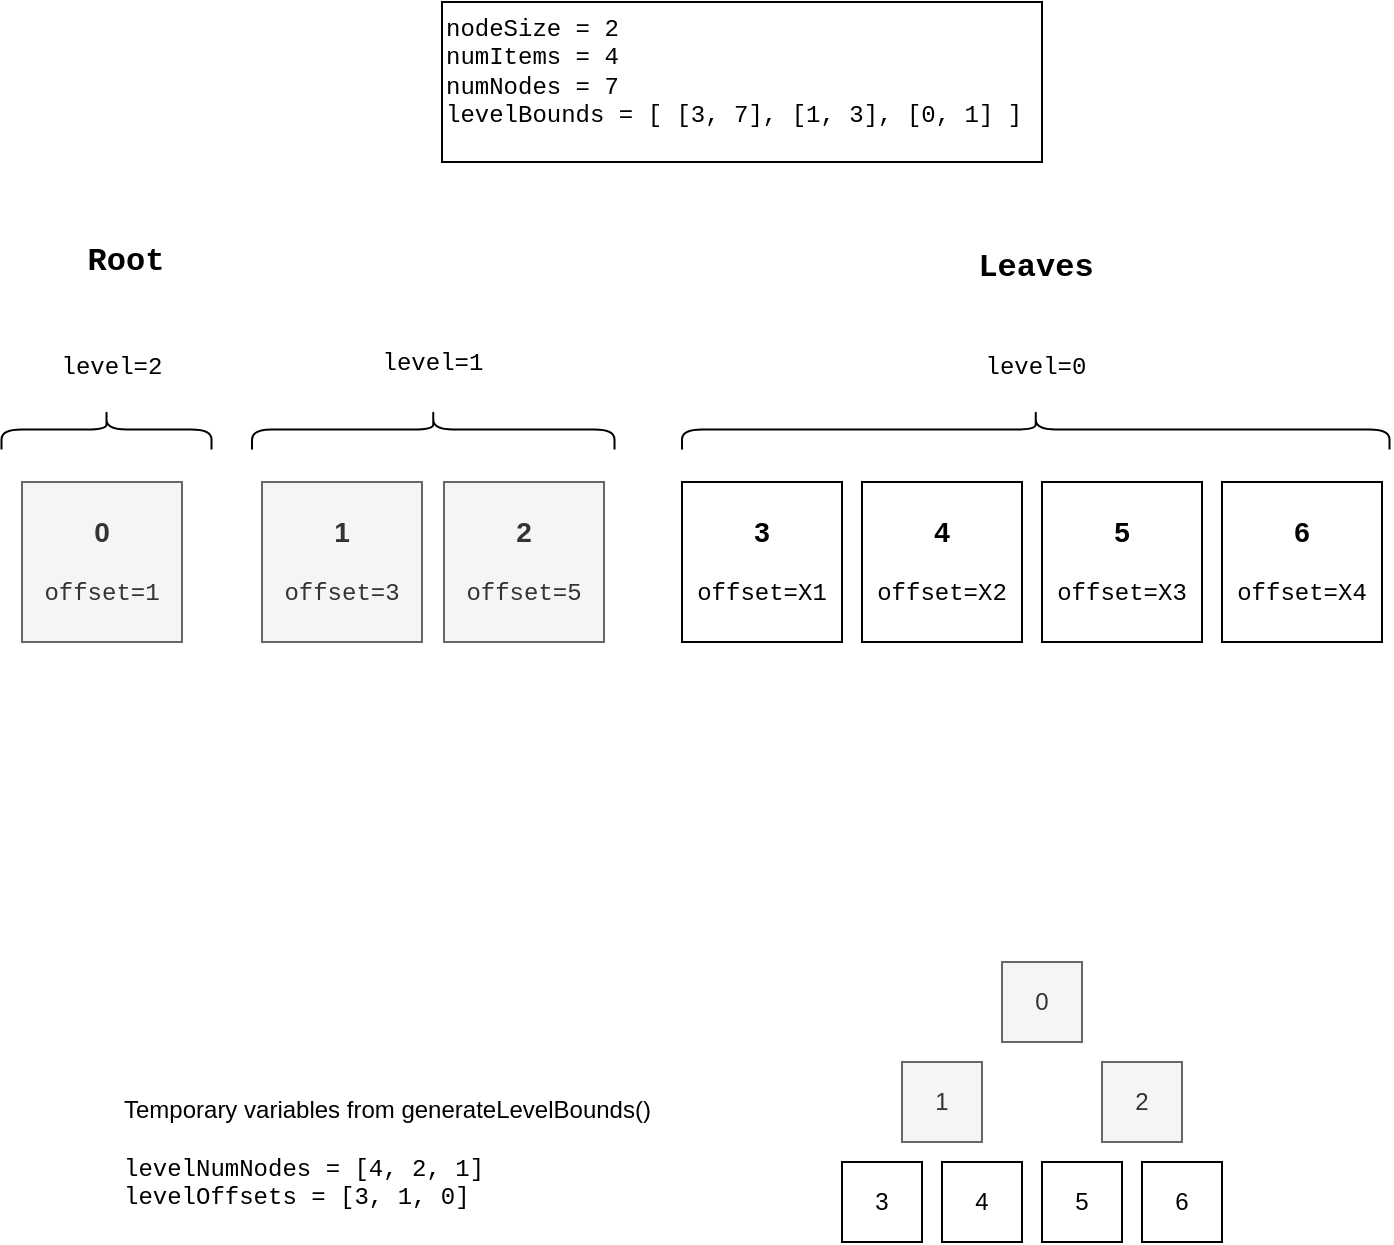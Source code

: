 <mxfile version="12.4.8" type="device"><diagram id="KXSlIUVoQC1SPsjSvmFL" name="packedrtree"><mxGraphModel dx="990" dy="1003" grid="1" gridSize="10" guides="1" tooltips="1" connect="1" arrows="1" fold="1" page="1" pageScale="1" pageWidth="1100" pageHeight="850" math="0" shadow="0"><root><mxCell id="0"/><mxCell id="1" parent="0"/><mxCell id="P1ne6IEfZqGMTc17w9YP-1" value="nodeSize = 2&lt;br&gt;numItems = 4&lt;br&gt;numNodes = 7&lt;br&gt;levelBounds = [ [3, 7], [1, 3], [0, 1] ]" style="rounded=0;whiteSpace=wrap;html=1;fontFamily=Courier New;align=left;verticalAlign=top;" vertex="1" parent="1"><mxGeometry x="480" y="80" width="300" height="80" as="geometry"/></mxCell><mxCell id="P1ne6IEfZqGMTc17w9YP-5" value="2" style="whiteSpace=wrap;html=1;aspect=fixed;fillColor=#f5f5f5;strokeColor=#666666;fontColor=#333333;" vertex="1" parent="1"><mxGeometry x="810" y="610" width="40" height="40" as="geometry"/></mxCell><mxCell id="P1ne6IEfZqGMTc17w9YP-7" value="3" style="whiteSpace=wrap;html=1;aspect=fixed;" vertex="1" parent="1"><mxGeometry x="680" y="660" width="40" height="40" as="geometry"/></mxCell><mxCell id="P1ne6IEfZqGMTc17w9YP-8" value="4" style="whiteSpace=wrap;html=1;aspect=fixed;" vertex="1" parent="1"><mxGeometry x="730" y="660" width="40" height="40" as="geometry"/></mxCell><mxCell id="P1ne6IEfZqGMTc17w9YP-9" value="5" style="whiteSpace=wrap;html=1;aspect=fixed;" vertex="1" parent="1"><mxGeometry x="780" y="660" width="40" height="40" as="geometry"/></mxCell><mxCell id="P1ne6IEfZqGMTc17w9YP-10" value="6" style="whiteSpace=wrap;html=1;aspect=fixed;" vertex="1" parent="1"><mxGeometry x="830" y="660" width="40" height="40" as="geometry"/></mxCell><mxCell id="P1ne6IEfZqGMTc17w9YP-11" value="1" style="whiteSpace=wrap;html=1;aspect=fixed;fillColor=#f5f5f5;strokeColor=#666666;fontColor=#333333;" vertex="1" parent="1"><mxGeometry x="710" y="610" width="40" height="40" as="geometry"/></mxCell><mxCell id="P1ne6IEfZqGMTc17w9YP-12" value="0" style="whiteSpace=wrap;html=1;aspect=fixed;fillColor=#f5f5f5;strokeColor=#666666;fontColor=#333333;" vertex="1" parent="1"><mxGeometry x="760" y="560" width="40" height="40" as="geometry"/></mxCell><mxCell id="P1ne6IEfZqGMTc17w9YP-18" value="&lt;b&gt;&lt;font style=&quot;font-size: 14px&quot;&gt;3&lt;/font&gt;&lt;/b&gt;&lt;br&gt;&lt;br&gt;&lt;font face=&quot;Courier New&quot;&gt;offset=X1&lt;/font&gt;" style="whiteSpace=wrap;html=1;aspect=fixed;" vertex="1" parent="1"><mxGeometry x="600" y="320" width="80" height="80" as="geometry"/></mxCell><mxCell id="P1ne6IEfZqGMTc17w9YP-22" value="&lt;font face=&quot;Helvetica&quot;&gt;Temporary variables from generateLevelBounds()&lt;/font&gt;&lt;br&gt;&lt;br&gt;levelNumNodes = [4, 2, 1]&lt;br&gt;levelOffsets = [3, 1, 0]" style="text;html=1;strokeColor=none;fillColor=none;align=left;verticalAlign=top;whiteSpace=wrap;rounded=0;fontFamily=Courier New;" vertex="1" parent="1"><mxGeometry x="318.5" y="620" width="400" height="70" as="geometry"/></mxCell><mxCell id="P1ne6IEfZqGMTc17w9YP-25" value="" style="shape=curlyBracket;whiteSpace=wrap;html=1;rounded=1;fontFamily=Courier New;align=left;rotation=90;" vertex="1" parent="1"><mxGeometry x="766.88" y="116.88" width="20" height="353.75" as="geometry"/></mxCell><mxCell id="P1ne6IEfZqGMTc17w9YP-27" value="" style="shape=curlyBracket;whiteSpace=wrap;html=1;rounded=1;fontFamily=Courier New;align=left;rotation=90;" vertex="1" parent="1"><mxGeometry x="465.63" y="203.13" width="20" height="181.25" as="geometry"/></mxCell><mxCell id="P1ne6IEfZqGMTc17w9YP-28" value="" style="shape=curlyBracket;whiteSpace=wrap;html=1;rounded=1;fontFamily=Courier New;align=left;rotation=90;" vertex="1" parent="1"><mxGeometry x="302.25" y="241.25" width="20" height="105" as="geometry"/></mxCell><mxCell id="P1ne6IEfZqGMTc17w9YP-29" value="level=2" style="text;html=1;strokeColor=none;fillColor=none;align=center;verticalAlign=middle;whiteSpace=wrap;rounded=0;fontFamily=Courier New;" vertex="1" parent="1"><mxGeometry x="280" y="252.5" width="70" height="20" as="geometry"/></mxCell><mxCell id="P1ne6IEfZqGMTc17w9YP-31" value="level=1" style="text;html=1;strokeColor=none;fillColor=none;align=center;verticalAlign=middle;whiteSpace=wrap;rounded=0;fontFamily=Courier New;" vertex="1" parent="1"><mxGeometry x="440.63" y="250" width="69.37" height="22.5" as="geometry"/></mxCell><mxCell id="P1ne6IEfZqGMTc17w9YP-32" value="level=0" style="text;html=1;strokeColor=none;fillColor=none;align=center;verticalAlign=middle;whiteSpace=wrap;rounded=0;fontFamily=Courier New;" vertex="1" parent="1"><mxGeometry x="741.88" y="252.5" width="70" height="20" as="geometry"/></mxCell><mxCell id="P1ne6IEfZqGMTc17w9YP-33" value="&lt;span style=&quot;font-size: 14px&quot;&gt;&lt;b&gt;4&lt;/b&gt;&lt;/span&gt;&lt;br&gt;&lt;br&gt;&lt;font face=&quot;Courier New&quot;&gt;offset=X2&lt;/font&gt;" style="whiteSpace=wrap;html=1;aspect=fixed;" vertex="1" parent="1"><mxGeometry x="690" y="320" width="80" height="80" as="geometry"/></mxCell><mxCell id="P1ne6IEfZqGMTc17w9YP-34" value="&lt;span style=&quot;font-size: 14px&quot;&gt;&lt;b&gt;5&lt;/b&gt;&lt;/span&gt;&lt;br&gt;&lt;br&gt;&lt;font face=&quot;Courier New&quot;&gt;offset=X3&lt;/font&gt;" style="whiteSpace=wrap;html=1;aspect=fixed;" vertex="1" parent="1"><mxGeometry x="780" y="320" width="80" height="80" as="geometry"/></mxCell><mxCell id="P1ne6IEfZqGMTc17w9YP-35" value="&lt;span style=&quot;font-size: 14px&quot;&gt;&lt;b&gt;6&lt;/b&gt;&lt;/span&gt;&lt;br&gt;&lt;br&gt;&lt;font face=&quot;Courier New&quot;&gt;offset=X4&lt;/font&gt;" style="whiteSpace=wrap;html=1;aspect=fixed;" vertex="1" parent="1"><mxGeometry x="870" y="320" width="80" height="80" as="geometry"/></mxCell><mxCell id="P1ne6IEfZqGMTc17w9YP-36" value="&lt;span style=&quot;font-size: 14px&quot;&gt;&lt;b&gt;2&lt;/b&gt;&lt;/span&gt;&lt;br&gt;&lt;br&gt;&lt;font face=&quot;Courier New&quot;&gt;offset=5&lt;/font&gt;" style="whiteSpace=wrap;html=1;aspect=fixed;fillColor=#f5f5f5;strokeColor=#666666;fontColor=#333333;" vertex="1" parent="1"><mxGeometry x="481" y="320" width="80" height="80" as="geometry"/></mxCell><mxCell id="P1ne6IEfZqGMTc17w9YP-37" value="&lt;span style=&quot;font-size: 14px&quot;&gt;&lt;b&gt;1&lt;/b&gt;&lt;/span&gt;&lt;br&gt;&lt;br&gt;&lt;font face=&quot;Courier New&quot;&gt;offset=3&lt;/font&gt;" style="whiteSpace=wrap;html=1;aspect=fixed;fillColor=#f5f5f5;strokeColor=#666666;fontColor=#333333;" vertex="1" parent="1"><mxGeometry x="390" y="320" width="80" height="80" as="geometry"/></mxCell><mxCell id="P1ne6IEfZqGMTc17w9YP-38" value="&lt;span style=&quot;font-size: 14px&quot;&gt;&lt;b&gt;0&lt;/b&gt;&lt;/span&gt;&lt;br&gt;&lt;br&gt;&lt;font face=&quot;Courier New&quot;&gt;offset=1&lt;/font&gt;" style="whiteSpace=wrap;html=1;aspect=fixed;fillColor=#f5f5f5;strokeColor=#666666;fontColor=#333333;" vertex="1" parent="1"><mxGeometry x="270" y="320" width="80" height="80" as="geometry"/></mxCell><mxCell id="P1ne6IEfZqGMTc17w9YP-42" value="Root" style="text;html=1;strokeColor=none;fillColor=none;align=center;verticalAlign=middle;whiteSpace=wrap;rounded=0;fontFamily=Courier New;fontStyle=1;fontSize=16;" vertex="1" parent="1"><mxGeometry x="302.25" y="200" width="40" height="20" as="geometry"/></mxCell><mxCell id="P1ne6IEfZqGMTc17w9YP-43" value="Leaves" style="text;html=1;strokeColor=none;fillColor=none;align=center;verticalAlign=middle;whiteSpace=wrap;rounded=0;fontFamily=Courier New;fontStyle=1;fontSize=16;" vertex="1" parent="1"><mxGeometry x="731.88" y="203.13" width="90" height="20" as="geometry"/></mxCell></root></mxGraphModel></diagram></mxfile>